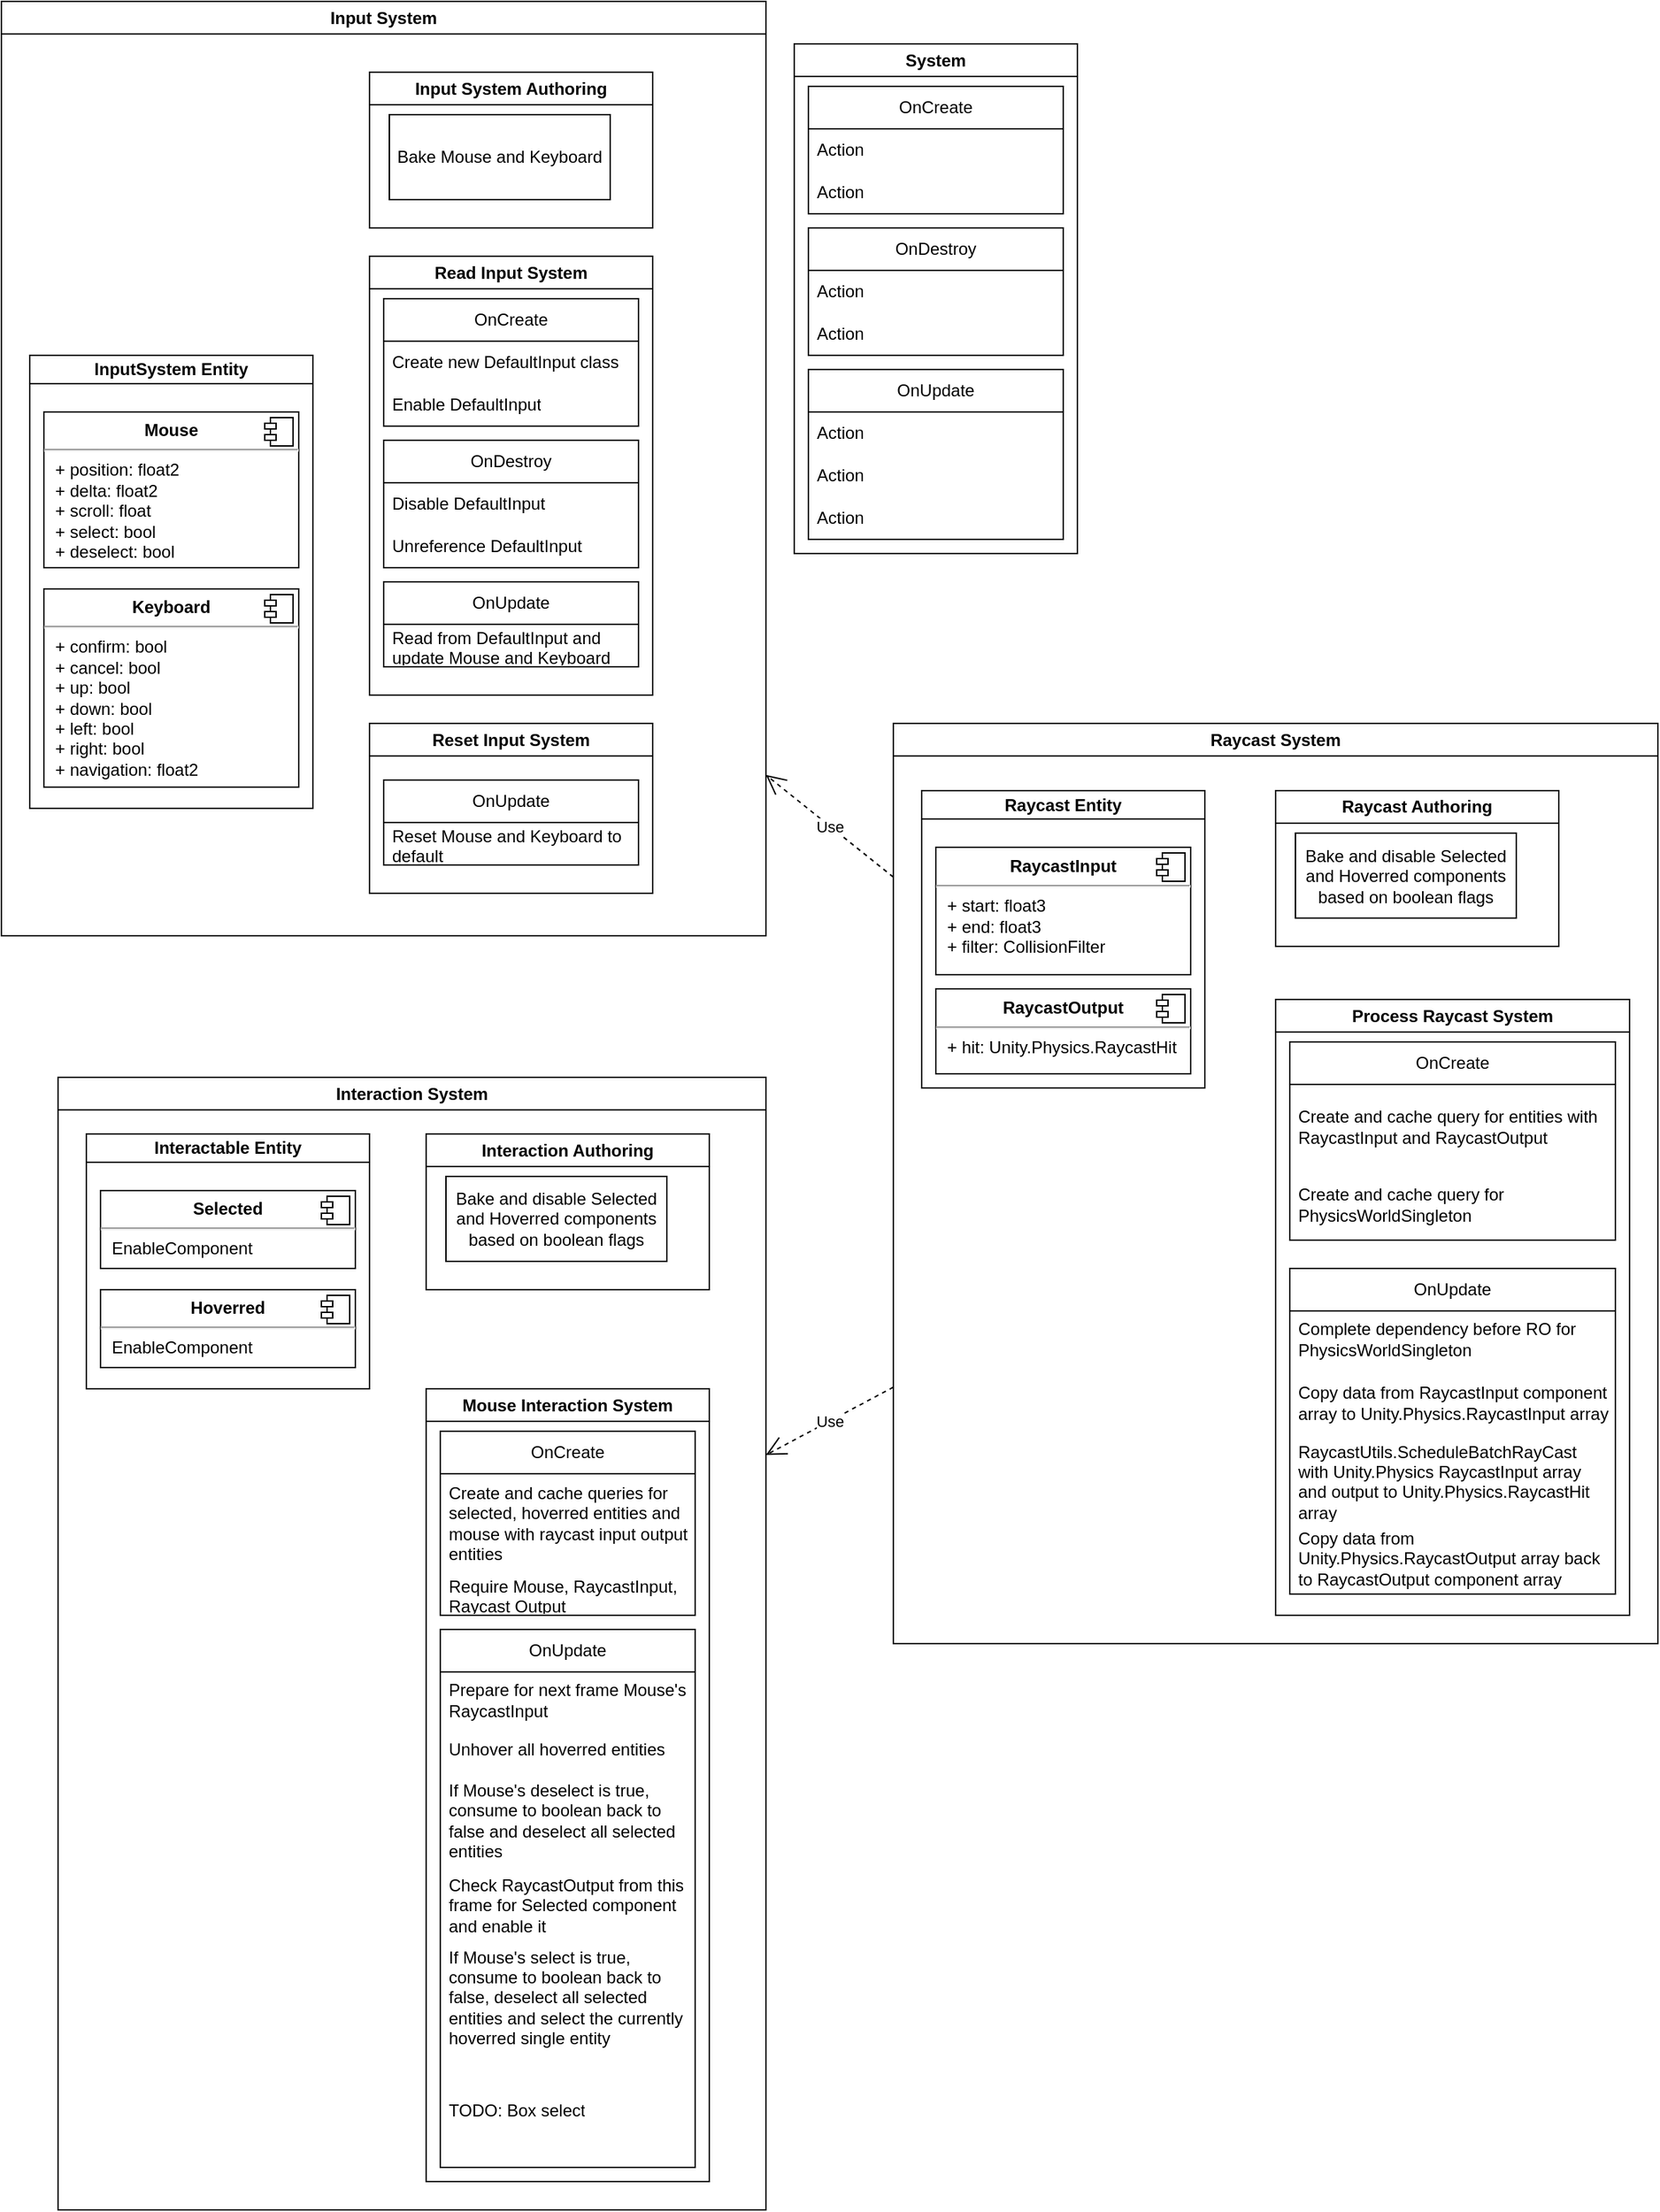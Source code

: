 <mxfile version="22.1.16" type="device">
  <diagram id="C5RBs43oDa-KdzZeNtuy" name="Page-1">
    <mxGraphModel dx="1114" dy="774" grid="1" gridSize="10" guides="1" tooltips="1" connect="1" arrows="1" fold="1" page="1" pageScale="1" pageWidth="827" pageHeight="1169" math="0" shadow="0">
      <root>
        <mxCell id="WIyWlLk6GJQsqaUBKTNV-0" />
        <mxCell id="WIyWlLk6GJQsqaUBKTNV-1" parent="WIyWlLk6GJQsqaUBKTNV-0" />
        <mxCell id="x0R6FGJwcZ99LchFnE9a-0" value="Input System" style="swimlane;whiteSpace=wrap;html=1;" parent="WIyWlLk6GJQsqaUBKTNV-1" vertex="1">
          <mxGeometry x="50" y="70" width="540" height="660" as="geometry">
            <mxRectangle x="250" y="120" width="120" height="30" as="alternateBounds" />
          </mxGeometry>
        </mxCell>
        <mxCell id="x0R6FGJwcZ99LchFnE9a-8" value="InputSystem Entity" style="swimlane;whiteSpace=wrap;html=1;startSize=20;" parent="x0R6FGJwcZ99LchFnE9a-0" vertex="1">
          <mxGeometry x="20" y="250" width="200" height="320" as="geometry" />
        </mxCell>
        <mxCell id="x0R6FGJwcZ99LchFnE9a-2" value="&lt;p style=&quot;margin:0px;margin-top:6px;text-align:center;&quot;&gt;&lt;b&gt;Mouse&lt;/b&gt;&lt;/p&gt;&lt;hr&gt;&lt;p style=&quot;margin:0px;margin-left:8px;&quot;&gt;+ position: float2&lt;/p&gt;&lt;p style=&quot;margin:0px;margin-left:8px;&quot;&gt;+ delta: float2&lt;br&gt;&lt;/p&gt;&lt;p style=&quot;margin:0px;margin-left:8px;&quot;&gt;+ scroll: float&lt;br&gt;&lt;/p&gt;&lt;p style=&quot;margin:0px;margin-left:8px;&quot;&gt;+ select: bool&lt;br&gt;&lt;/p&gt;&lt;p style=&quot;margin:0px;margin-left:8px;&quot;&gt;+ deselect: bool&lt;/p&gt;" style="align=left;overflow=fill;html=1;dropTarget=0;whiteSpace=wrap;" parent="x0R6FGJwcZ99LchFnE9a-8" vertex="1">
          <mxGeometry x="10" y="40" width="180" height="110" as="geometry" />
        </mxCell>
        <mxCell id="x0R6FGJwcZ99LchFnE9a-3" value="" style="shape=component;jettyWidth=8;jettyHeight=4;" parent="x0R6FGJwcZ99LchFnE9a-2" vertex="1">
          <mxGeometry x="1" width="20" height="20" relative="1" as="geometry">
            <mxPoint x="-24" y="4" as="offset" />
          </mxGeometry>
        </mxCell>
        <mxCell id="x0R6FGJwcZ99LchFnE9a-4" value="&lt;p style=&quot;margin:0px;margin-top:6px;text-align:center;&quot;&gt;&lt;b&gt;Keyboard&lt;/b&gt;&lt;/p&gt;&lt;hr&gt;&lt;p style=&quot;margin: 0px 0px 0px 8px;&quot;&gt;+ confirm: bool&lt;br&gt;&lt;/p&gt;&lt;p style=&quot;margin: 0px 0px 0px 8px;&quot;&gt;+ cancel: bool&lt;/p&gt;&lt;p style=&quot;margin: 0px 0px 0px 8px;&quot;&gt;+ up: bool&lt;br&gt;&lt;/p&gt;&lt;p style=&quot;margin: 0px 0px 0px 8px;&quot;&gt;+ down: bool&lt;/p&gt;&lt;p style=&quot;margin: 0px 0px 0px 8px;&quot;&gt;+ left: bool&lt;br&gt;&lt;/p&gt;&lt;p style=&quot;margin: 0px 0px 0px 8px;&quot;&gt;+ right: bool&lt;/p&gt;&lt;p style=&quot;margin: 0px 0px 0px 8px;&quot;&gt;+ navigation: float2&lt;/p&gt;" style="align=left;overflow=fill;html=1;dropTarget=0;whiteSpace=wrap;" parent="x0R6FGJwcZ99LchFnE9a-8" vertex="1">
          <mxGeometry x="10" y="165" width="180" height="140" as="geometry" />
        </mxCell>
        <mxCell id="x0R6FGJwcZ99LchFnE9a-5" value="" style="shape=component;jettyWidth=8;jettyHeight=4;" parent="x0R6FGJwcZ99LchFnE9a-4" vertex="1">
          <mxGeometry x="1" width="20" height="20" relative="1" as="geometry">
            <mxPoint x="-24" y="4" as="offset" />
          </mxGeometry>
        </mxCell>
        <mxCell id="x0R6FGJwcZ99LchFnE9a-9" value="Input System Authoring" style="swimlane;whiteSpace=wrap;html=1;" parent="x0R6FGJwcZ99LchFnE9a-0" vertex="1">
          <mxGeometry x="260" y="50" width="200" height="110" as="geometry" />
        </mxCell>
        <mxCell id="x0R6FGJwcZ99LchFnE9a-46" value="Bake Mouse and Keyboard" style="rounded=0;whiteSpace=wrap;html=1;" parent="x0R6FGJwcZ99LchFnE9a-9" vertex="1">
          <mxGeometry x="14" y="30" width="156" height="60" as="geometry" />
        </mxCell>
        <mxCell id="x0R6FGJwcZ99LchFnE9a-10" value="Read Input System" style="swimlane;whiteSpace=wrap;html=1;" parent="x0R6FGJwcZ99LchFnE9a-0" vertex="1">
          <mxGeometry x="260" y="180" width="200" height="310" as="geometry">
            <mxRectangle x="260" y="300" width="150" height="30" as="alternateBounds" />
          </mxGeometry>
        </mxCell>
        <mxCell id="x0R6FGJwcZ99LchFnE9a-12" value="OnCreate" style="swimlane;fontStyle=0;childLayout=stackLayout;horizontal=1;startSize=30;horizontalStack=0;resizeParent=1;resizeParentMax=0;resizeLast=0;collapsible=1;marginBottom=0;whiteSpace=wrap;html=1;" parent="x0R6FGJwcZ99LchFnE9a-10" vertex="1">
          <mxGeometry x="10" y="30" width="180" height="90" as="geometry" />
        </mxCell>
        <mxCell id="x0R6FGJwcZ99LchFnE9a-13" value="Create new DefaultInput class" style="text;strokeColor=none;fillColor=none;align=left;verticalAlign=middle;spacingLeft=4;spacingRight=4;overflow=hidden;points=[[0,0.5],[1,0.5]];portConstraint=eastwest;rotatable=0;whiteSpace=wrap;html=1;" parent="x0R6FGJwcZ99LchFnE9a-12" vertex="1">
          <mxGeometry y="30" width="180" height="30" as="geometry" />
        </mxCell>
        <mxCell id="x0R6FGJwcZ99LchFnE9a-42" value="Enable DefaultInput" style="text;strokeColor=none;fillColor=none;align=left;verticalAlign=middle;spacingLeft=4;spacingRight=4;overflow=hidden;points=[[0,0.5],[1,0.5]];portConstraint=eastwest;rotatable=0;whiteSpace=wrap;html=1;" parent="x0R6FGJwcZ99LchFnE9a-12" vertex="1">
          <mxGeometry y="60" width="180" height="30" as="geometry" />
        </mxCell>
        <mxCell id="x0R6FGJwcZ99LchFnE9a-16" value="OnDestroy" style="swimlane;fontStyle=0;childLayout=stackLayout;horizontal=1;startSize=30;horizontalStack=0;resizeParent=1;resizeParentMax=0;resizeLast=0;collapsible=1;marginBottom=0;whiteSpace=wrap;html=1;" parent="x0R6FGJwcZ99LchFnE9a-10" vertex="1">
          <mxGeometry x="10" y="130" width="180" height="90" as="geometry" />
        </mxCell>
        <mxCell id="x0R6FGJwcZ99LchFnE9a-17" value="Disable DefaultInput" style="text;strokeColor=none;fillColor=none;align=left;verticalAlign=middle;spacingLeft=4;spacingRight=4;overflow=hidden;points=[[0,0.5],[1,0.5]];portConstraint=eastwest;rotatable=0;whiteSpace=wrap;html=1;" parent="x0R6FGJwcZ99LchFnE9a-16" vertex="1">
          <mxGeometry y="30" width="180" height="30" as="geometry" />
        </mxCell>
        <mxCell id="x0R6FGJwcZ99LchFnE9a-44" value="Unreference DefaultInput" style="text;strokeColor=none;fillColor=none;align=left;verticalAlign=middle;spacingLeft=4;spacingRight=4;overflow=hidden;points=[[0,0.5],[1,0.5]];portConstraint=eastwest;rotatable=0;whiteSpace=wrap;html=1;" parent="x0R6FGJwcZ99LchFnE9a-16" vertex="1">
          <mxGeometry y="60" width="180" height="30" as="geometry" />
        </mxCell>
        <mxCell id="x0R6FGJwcZ99LchFnE9a-20" value="OnUpdate" style="swimlane;fontStyle=0;childLayout=stackLayout;horizontal=1;startSize=30;horizontalStack=0;resizeParent=1;resizeParentMax=0;resizeLast=0;collapsible=1;marginBottom=0;whiteSpace=wrap;html=1;" parent="x0R6FGJwcZ99LchFnE9a-10" vertex="1">
          <mxGeometry x="10" y="230" width="180" height="60" as="geometry" />
        </mxCell>
        <mxCell id="x0R6FGJwcZ99LchFnE9a-22" value="Read from DefaultInput and update Mouse and Keyboard" style="text;strokeColor=none;fillColor=none;align=left;verticalAlign=middle;spacingLeft=4;spacingRight=4;overflow=hidden;points=[[0,0.5],[1,0.5]];portConstraint=eastwest;rotatable=0;whiteSpace=wrap;html=1;" parent="x0R6FGJwcZ99LchFnE9a-20" vertex="1">
          <mxGeometry y="30" width="180" height="30" as="geometry" />
        </mxCell>
        <mxCell id="pSEBk5ECcO7ClqmV0BmE-11" value="Reset Input System" style="swimlane;whiteSpace=wrap;html=1;" vertex="1" parent="x0R6FGJwcZ99LchFnE9a-0">
          <mxGeometry x="260" y="510" width="200" height="120" as="geometry">
            <mxRectangle x="260" y="300" width="150" height="30" as="alternateBounds" />
          </mxGeometry>
        </mxCell>
        <mxCell id="pSEBk5ECcO7ClqmV0BmE-18" value="OnUpdate" style="swimlane;fontStyle=0;childLayout=stackLayout;horizontal=1;startSize=30;horizontalStack=0;resizeParent=1;resizeParentMax=0;resizeLast=0;collapsible=1;marginBottom=0;whiteSpace=wrap;html=1;" vertex="1" parent="pSEBk5ECcO7ClqmV0BmE-11">
          <mxGeometry x="10" y="40" width="180" height="60" as="geometry" />
        </mxCell>
        <mxCell id="pSEBk5ECcO7ClqmV0BmE-19" value="Reset Mouse and Keyboard to default" style="text;strokeColor=none;fillColor=none;align=left;verticalAlign=middle;spacingLeft=4;spacingRight=4;overflow=hidden;points=[[0,0.5],[1,0.5]];portConstraint=eastwest;rotatable=0;whiteSpace=wrap;html=1;" vertex="1" parent="pSEBk5ECcO7ClqmV0BmE-18">
          <mxGeometry y="30" width="180" height="30" as="geometry" />
        </mxCell>
        <mxCell id="x0R6FGJwcZ99LchFnE9a-23" value="System" style="swimlane;whiteSpace=wrap;html=1;" parent="WIyWlLk6GJQsqaUBKTNV-1" vertex="1">
          <mxGeometry x="610" y="100" width="200" height="360" as="geometry">
            <mxRectangle x="260" y="300" width="150" height="30" as="alternateBounds" />
          </mxGeometry>
        </mxCell>
        <mxCell id="x0R6FGJwcZ99LchFnE9a-24" value="OnCreate" style="swimlane;fontStyle=0;childLayout=stackLayout;horizontal=1;startSize=30;horizontalStack=0;resizeParent=1;resizeParentMax=0;resizeLast=0;collapsible=1;marginBottom=0;whiteSpace=wrap;html=1;" parent="x0R6FGJwcZ99LchFnE9a-23" vertex="1">
          <mxGeometry x="10" y="30" width="180" height="90" as="geometry" />
        </mxCell>
        <mxCell id="x0R6FGJwcZ99LchFnE9a-32" value="Action" style="text;strokeColor=none;fillColor=none;align=left;verticalAlign=middle;spacingLeft=4;spacingRight=4;overflow=hidden;points=[[0,0.5],[1,0.5]];portConstraint=eastwest;rotatable=0;whiteSpace=wrap;html=1;" parent="x0R6FGJwcZ99LchFnE9a-24" vertex="1">
          <mxGeometry y="30" width="180" height="30" as="geometry" />
        </mxCell>
        <mxCell id="x0R6FGJwcZ99LchFnE9a-33" value="Action" style="text;strokeColor=none;fillColor=none;align=left;verticalAlign=middle;spacingLeft=4;spacingRight=4;overflow=hidden;points=[[0,0.5],[1,0.5]];portConstraint=eastwest;rotatable=0;whiteSpace=wrap;html=1;" parent="x0R6FGJwcZ99LchFnE9a-24" vertex="1">
          <mxGeometry y="60" width="180" height="30" as="geometry" />
        </mxCell>
        <mxCell id="x0R6FGJwcZ99LchFnE9a-34" value="OnDestroy" style="swimlane;fontStyle=0;childLayout=stackLayout;horizontal=1;startSize=30;horizontalStack=0;resizeParent=1;resizeParentMax=0;resizeLast=0;collapsible=1;marginBottom=0;whiteSpace=wrap;html=1;" parent="x0R6FGJwcZ99LchFnE9a-23" vertex="1">
          <mxGeometry x="10" y="130" width="180" height="90" as="geometry" />
        </mxCell>
        <mxCell id="x0R6FGJwcZ99LchFnE9a-35" value="Action" style="text;strokeColor=none;fillColor=none;align=left;verticalAlign=middle;spacingLeft=4;spacingRight=4;overflow=hidden;points=[[0,0.5],[1,0.5]];portConstraint=eastwest;rotatable=0;whiteSpace=wrap;html=1;" parent="x0R6FGJwcZ99LchFnE9a-34" vertex="1">
          <mxGeometry y="30" width="180" height="30" as="geometry" />
        </mxCell>
        <mxCell id="x0R6FGJwcZ99LchFnE9a-36" value="Action" style="text;strokeColor=none;fillColor=none;align=left;verticalAlign=middle;spacingLeft=4;spacingRight=4;overflow=hidden;points=[[0,0.5],[1,0.5]];portConstraint=eastwest;rotatable=0;whiteSpace=wrap;html=1;" parent="x0R6FGJwcZ99LchFnE9a-34" vertex="1">
          <mxGeometry y="60" width="180" height="30" as="geometry" />
        </mxCell>
        <mxCell id="x0R6FGJwcZ99LchFnE9a-38" value="OnUpdate" style="swimlane;fontStyle=0;childLayout=stackLayout;horizontal=1;startSize=30;horizontalStack=0;resizeParent=1;resizeParentMax=0;resizeLast=0;collapsible=1;marginBottom=0;whiteSpace=wrap;html=1;" parent="x0R6FGJwcZ99LchFnE9a-23" vertex="1">
          <mxGeometry x="10" y="230" width="180" height="120" as="geometry" />
        </mxCell>
        <mxCell id="x0R6FGJwcZ99LchFnE9a-39" value="Action" style="text;strokeColor=none;fillColor=none;align=left;verticalAlign=middle;spacingLeft=4;spacingRight=4;overflow=hidden;points=[[0,0.5],[1,0.5]];portConstraint=eastwest;rotatable=0;whiteSpace=wrap;html=1;" parent="x0R6FGJwcZ99LchFnE9a-38" vertex="1">
          <mxGeometry y="30" width="180" height="30" as="geometry" />
        </mxCell>
        <mxCell id="x0R6FGJwcZ99LchFnE9a-40" value="Action" style="text;strokeColor=none;fillColor=none;align=left;verticalAlign=middle;spacingLeft=4;spacingRight=4;overflow=hidden;points=[[0,0.5],[1,0.5]];portConstraint=eastwest;rotatable=0;whiteSpace=wrap;html=1;" parent="x0R6FGJwcZ99LchFnE9a-38" vertex="1">
          <mxGeometry y="60" width="180" height="30" as="geometry" />
        </mxCell>
        <mxCell id="x0R6FGJwcZ99LchFnE9a-41" value="Action" style="text;strokeColor=none;fillColor=none;align=left;verticalAlign=middle;spacingLeft=4;spacingRight=4;overflow=hidden;points=[[0,0.5],[1,0.5]];portConstraint=eastwest;rotatable=0;whiteSpace=wrap;html=1;" parent="x0R6FGJwcZ99LchFnE9a-38" vertex="1">
          <mxGeometry y="90" width="180" height="30" as="geometry" />
        </mxCell>
        <mxCell id="pSEBk5ECcO7ClqmV0BmE-63" value="Raycast System" style="swimlane;whiteSpace=wrap;html=1;" vertex="1" parent="WIyWlLk6GJQsqaUBKTNV-1">
          <mxGeometry x="680" y="580" width="540" height="650" as="geometry" />
        </mxCell>
        <mxCell id="pSEBk5ECcO7ClqmV0BmE-42" value="Raycast Entity" style="swimlane;whiteSpace=wrap;html=1;startSize=20;" vertex="1" parent="pSEBk5ECcO7ClqmV0BmE-63">
          <mxGeometry x="20" y="47.5" width="200" height="210" as="geometry" />
        </mxCell>
        <mxCell id="pSEBk5ECcO7ClqmV0BmE-43" value="&lt;p style=&quot;margin:0px;margin-top:6px;text-align:center;&quot;&gt;&lt;b&gt;RaycastOutput&lt;/b&gt;&lt;/p&gt;&lt;hr&gt;&lt;p style=&quot;margin: 0px 0px 0px 8px;&quot;&gt;+ hit: Unity.Physics.RaycastHit&lt;/p&gt;" style="align=left;overflow=fill;html=1;dropTarget=0;whiteSpace=wrap;" vertex="1" parent="pSEBk5ECcO7ClqmV0BmE-42">
          <mxGeometry x="10" y="140" width="180" height="60" as="geometry" />
        </mxCell>
        <mxCell id="pSEBk5ECcO7ClqmV0BmE-44" value="" style="shape=component;jettyWidth=8;jettyHeight=4;" vertex="1" parent="pSEBk5ECcO7ClqmV0BmE-43">
          <mxGeometry x="1" width="20" height="20" relative="1" as="geometry">
            <mxPoint x="-24" y="4" as="offset" />
          </mxGeometry>
        </mxCell>
        <mxCell id="pSEBk5ECcO7ClqmV0BmE-45" value="&lt;p style=&quot;margin:0px;margin-top:6px;text-align:center;&quot;&gt;&lt;b&gt;RaycastInput&lt;/b&gt;&lt;/p&gt;&lt;hr&gt;&lt;p style=&quot;margin: 0px 0px 0px 8px;&quot;&gt;+ start: float3&lt;br&gt;&lt;/p&gt;&lt;p style=&quot;margin: 0px 0px 0px 8px;&quot;&gt;+ end: float3&lt;/p&gt;&lt;p style=&quot;margin: 0px 0px 0px 8px;&quot;&gt;+ filter: CollisionFilter&lt;/p&gt;" style="align=left;overflow=fill;html=1;dropTarget=0;whiteSpace=wrap;" vertex="1" parent="pSEBk5ECcO7ClqmV0BmE-42">
          <mxGeometry x="10" y="40" width="180" height="90" as="geometry" />
        </mxCell>
        <mxCell id="pSEBk5ECcO7ClqmV0BmE-46" value="" style="shape=component;jettyWidth=8;jettyHeight=4;" vertex="1" parent="pSEBk5ECcO7ClqmV0BmE-45">
          <mxGeometry x="1" width="20" height="20" relative="1" as="geometry">
            <mxPoint x="-24" y="4" as="offset" />
          </mxGeometry>
        </mxCell>
        <mxCell id="pSEBk5ECcO7ClqmV0BmE-47" value="Raycast Authoring" style="swimlane;whiteSpace=wrap;html=1;" vertex="1" parent="pSEBk5ECcO7ClqmV0BmE-63">
          <mxGeometry x="270" y="47.5" width="200" height="110" as="geometry" />
        </mxCell>
        <mxCell id="pSEBk5ECcO7ClqmV0BmE-48" value="Bake and disable Selected and Hoverred components based on boolean flags" style="rounded=0;whiteSpace=wrap;html=1;" vertex="1" parent="pSEBk5ECcO7ClqmV0BmE-47">
          <mxGeometry x="14" y="30" width="156" height="60" as="geometry" />
        </mxCell>
        <mxCell id="pSEBk5ECcO7ClqmV0BmE-52" value="Process Raycast System" style="swimlane;whiteSpace=wrap;html=1;" vertex="1" parent="pSEBk5ECcO7ClqmV0BmE-63">
          <mxGeometry x="270" y="195" width="250" height="435" as="geometry">
            <mxRectangle x="260" y="300" width="150" height="30" as="alternateBounds" />
          </mxGeometry>
        </mxCell>
        <mxCell id="pSEBk5ECcO7ClqmV0BmE-53" value="OnCreate" style="swimlane;fontStyle=0;childLayout=stackLayout;horizontal=1;startSize=30;horizontalStack=0;resizeParent=1;resizeParentMax=0;resizeLast=0;collapsible=1;marginBottom=0;whiteSpace=wrap;html=1;" vertex="1" parent="pSEBk5ECcO7ClqmV0BmE-52">
          <mxGeometry x="10" y="30" width="230" height="140" as="geometry" />
        </mxCell>
        <mxCell id="pSEBk5ECcO7ClqmV0BmE-54" value="Create and cache query for entities with RaycastInput and RaycastOutput" style="text;strokeColor=none;fillColor=none;align=left;verticalAlign=middle;spacingLeft=4;spacingRight=4;overflow=hidden;points=[[0,0.5],[1,0.5]];portConstraint=eastwest;rotatable=0;whiteSpace=wrap;html=1;" vertex="1" parent="pSEBk5ECcO7ClqmV0BmE-53">
          <mxGeometry y="30" width="230" height="60" as="geometry" />
        </mxCell>
        <mxCell id="pSEBk5ECcO7ClqmV0BmE-55" value="Create and cache query for PhysicsWorldSingleton" style="text;strokeColor=none;fillColor=none;align=left;verticalAlign=middle;spacingLeft=4;spacingRight=4;overflow=hidden;points=[[0,0.5],[1,0.5]];portConstraint=eastwest;rotatable=0;whiteSpace=wrap;html=1;" vertex="1" parent="pSEBk5ECcO7ClqmV0BmE-53">
          <mxGeometry y="90" width="230" height="50" as="geometry" />
        </mxCell>
        <mxCell id="pSEBk5ECcO7ClqmV0BmE-59" value="OnUpdate" style="swimlane;fontStyle=0;childLayout=stackLayout;horizontal=1;startSize=30;horizontalStack=0;resizeParent=1;resizeParentMax=0;resizeLast=0;collapsible=1;marginBottom=0;whiteSpace=wrap;html=1;" vertex="1" parent="pSEBk5ECcO7ClqmV0BmE-52">
          <mxGeometry x="10" y="190" width="230" height="230" as="geometry" />
        </mxCell>
        <mxCell id="pSEBk5ECcO7ClqmV0BmE-60" value="Complete dependency before RO for PhysicsWorldSingleton" style="text;strokeColor=none;fillColor=none;align=left;verticalAlign=middle;spacingLeft=4;spacingRight=4;overflow=hidden;points=[[0,0.5],[1,0.5]];portConstraint=eastwest;rotatable=0;whiteSpace=wrap;html=1;" vertex="1" parent="pSEBk5ECcO7ClqmV0BmE-59">
          <mxGeometry y="30" width="230" height="40" as="geometry" />
        </mxCell>
        <mxCell id="pSEBk5ECcO7ClqmV0BmE-61" value="Copy data from RaycastInput component array to Unity.Physics.RaycastInput array" style="text;strokeColor=none;fillColor=none;align=left;verticalAlign=middle;spacingLeft=4;spacingRight=4;overflow=hidden;points=[[0,0.5],[1,0.5]];portConstraint=eastwest;rotatable=0;whiteSpace=wrap;html=1;" vertex="1" parent="pSEBk5ECcO7ClqmV0BmE-59">
          <mxGeometry y="70" width="230" height="50" as="geometry" />
        </mxCell>
        <mxCell id="pSEBk5ECcO7ClqmV0BmE-62" value="RaycastUtils.ScheduleBatchRayCast with Unity.Physics RaycastInput array and output to Unity.Physics.RaycastHit array" style="text;strokeColor=none;fillColor=none;align=left;verticalAlign=middle;spacingLeft=4;spacingRight=4;overflow=hidden;points=[[0,0.5],[1,0.5]];portConstraint=eastwest;rotatable=0;whiteSpace=wrap;html=1;" vertex="1" parent="pSEBk5ECcO7ClqmV0BmE-59">
          <mxGeometry y="120" width="230" height="60" as="geometry" />
        </mxCell>
        <mxCell id="pSEBk5ECcO7ClqmV0BmE-83" value="Copy data from Unity.Physics.RaycastOutput array back to RaycastOutput component array" style="text;strokeColor=none;fillColor=none;align=left;verticalAlign=middle;spacingLeft=4;spacingRight=4;overflow=hidden;points=[[0,0.5],[1,0.5]];portConstraint=eastwest;rotatable=0;whiteSpace=wrap;html=1;" vertex="1" parent="pSEBk5ECcO7ClqmV0BmE-59">
          <mxGeometry y="180" width="230" height="50" as="geometry" />
        </mxCell>
        <mxCell id="pSEBk5ECcO7ClqmV0BmE-64" value="Interaction System" style="swimlane;whiteSpace=wrap;html=1;" vertex="1" parent="WIyWlLk6GJQsqaUBKTNV-1">
          <mxGeometry x="90" y="830" width="500" height="800" as="geometry" />
        </mxCell>
        <mxCell id="pSEBk5ECcO7ClqmV0BmE-22" value="Interactable Entity" style="swimlane;whiteSpace=wrap;html=1;startSize=20;" vertex="1" parent="pSEBk5ECcO7ClqmV0BmE-64">
          <mxGeometry x="20" y="40" width="200" height="180" as="geometry" />
        </mxCell>
        <mxCell id="pSEBk5ECcO7ClqmV0BmE-25" value="&lt;p style=&quot;margin:0px;margin-top:6px;text-align:center;&quot;&gt;&lt;b&gt;Hoverred&lt;/b&gt;&lt;/p&gt;&lt;hr&gt;&lt;p style=&quot;margin: 0px 0px 0px 8px;&quot;&gt;EnableComponent&lt;/p&gt;" style="align=left;overflow=fill;html=1;dropTarget=0;whiteSpace=wrap;" vertex="1" parent="pSEBk5ECcO7ClqmV0BmE-22">
          <mxGeometry x="10" y="110" width="180" height="55" as="geometry" />
        </mxCell>
        <mxCell id="pSEBk5ECcO7ClqmV0BmE-26" value="" style="shape=component;jettyWidth=8;jettyHeight=4;" vertex="1" parent="pSEBk5ECcO7ClqmV0BmE-25">
          <mxGeometry x="1" width="20" height="20" relative="1" as="geometry">
            <mxPoint x="-24" y="4" as="offset" />
          </mxGeometry>
        </mxCell>
        <mxCell id="pSEBk5ECcO7ClqmV0BmE-27" value="&lt;p style=&quot;margin:0px;margin-top:6px;text-align:center;&quot;&gt;&lt;b&gt;Selected&lt;/b&gt;&lt;/p&gt;&lt;hr&gt;&lt;p style=&quot;margin: 0px 0px 0px 8px;&quot;&gt;EnableComponent&lt;/p&gt;" style="align=left;overflow=fill;html=1;dropTarget=0;whiteSpace=wrap;" vertex="1" parent="pSEBk5ECcO7ClqmV0BmE-22">
          <mxGeometry x="10" y="40" width="180" height="55" as="geometry" />
        </mxCell>
        <mxCell id="pSEBk5ECcO7ClqmV0BmE-28" value="" style="shape=component;jettyWidth=8;jettyHeight=4;" vertex="1" parent="pSEBk5ECcO7ClqmV0BmE-27">
          <mxGeometry x="1" width="20" height="20" relative="1" as="geometry">
            <mxPoint x="-24" y="4" as="offset" />
          </mxGeometry>
        </mxCell>
        <mxCell id="pSEBk5ECcO7ClqmV0BmE-29" value="Interaction Authoring" style="swimlane;whiteSpace=wrap;html=1;" vertex="1" parent="pSEBk5ECcO7ClqmV0BmE-64">
          <mxGeometry x="260" y="40" width="200" height="110" as="geometry" />
        </mxCell>
        <mxCell id="pSEBk5ECcO7ClqmV0BmE-30" value="Bake and disable Selected and Hoverred components based on boolean flags" style="rounded=0;whiteSpace=wrap;html=1;" vertex="1" parent="pSEBk5ECcO7ClqmV0BmE-29">
          <mxGeometry x="14" y="30" width="156" height="60" as="geometry" />
        </mxCell>
        <mxCell id="pSEBk5ECcO7ClqmV0BmE-31" value="Mouse Interaction System" style="swimlane;whiteSpace=wrap;html=1;" vertex="1" parent="pSEBk5ECcO7ClqmV0BmE-64">
          <mxGeometry x="260" y="220" width="200" height="560" as="geometry">
            <mxRectangle x="260" y="300" width="150" height="30" as="alternateBounds" />
          </mxGeometry>
        </mxCell>
        <mxCell id="pSEBk5ECcO7ClqmV0BmE-32" value="OnCreate" style="swimlane;fontStyle=0;childLayout=stackLayout;horizontal=1;startSize=30;horizontalStack=0;resizeParent=1;resizeParentMax=0;resizeLast=0;collapsible=1;marginBottom=0;whiteSpace=wrap;html=1;" vertex="1" parent="pSEBk5ECcO7ClqmV0BmE-31">
          <mxGeometry x="10" y="30" width="180" height="130" as="geometry" />
        </mxCell>
        <mxCell id="pSEBk5ECcO7ClqmV0BmE-33" value="Create and cache queries for selected, hoverred entities and mouse with raycast input output entities" style="text;strokeColor=none;fillColor=none;align=left;verticalAlign=middle;spacingLeft=4;spacingRight=4;overflow=hidden;points=[[0,0.5],[1,0.5]];portConstraint=eastwest;rotatable=0;whiteSpace=wrap;html=1;" vertex="1" parent="pSEBk5ECcO7ClqmV0BmE-32">
          <mxGeometry y="30" width="180" height="70" as="geometry" />
        </mxCell>
        <mxCell id="pSEBk5ECcO7ClqmV0BmE-34" value="Require Mouse, RaycastInput, Raycast Output" style="text;strokeColor=none;fillColor=none;align=left;verticalAlign=middle;spacingLeft=4;spacingRight=4;overflow=hidden;points=[[0,0.5],[1,0.5]];portConstraint=eastwest;rotatable=0;whiteSpace=wrap;html=1;" vertex="1" parent="pSEBk5ECcO7ClqmV0BmE-32">
          <mxGeometry y="100" width="180" height="30" as="geometry" />
        </mxCell>
        <mxCell id="pSEBk5ECcO7ClqmV0BmE-38" value="OnUpdate" style="swimlane;fontStyle=0;childLayout=stackLayout;horizontal=1;startSize=30;horizontalStack=0;resizeParent=1;resizeParentMax=0;resizeLast=0;collapsible=1;marginBottom=0;whiteSpace=wrap;html=1;" vertex="1" parent="pSEBk5ECcO7ClqmV0BmE-31">
          <mxGeometry x="10" y="170" width="180" height="380" as="geometry" />
        </mxCell>
        <mxCell id="pSEBk5ECcO7ClqmV0BmE-39" value="Prepare for next frame Mouse&#39;s RaycastInput" style="text;strokeColor=none;fillColor=none;align=left;verticalAlign=middle;spacingLeft=4;spacingRight=4;overflow=hidden;points=[[0,0.5],[1,0.5]];portConstraint=eastwest;rotatable=0;whiteSpace=wrap;html=1;" vertex="1" parent="pSEBk5ECcO7ClqmV0BmE-38">
          <mxGeometry y="30" width="180" height="40" as="geometry" />
        </mxCell>
        <mxCell id="pSEBk5ECcO7ClqmV0BmE-40" value="Unhover all hoverred entities" style="text;strokeColor=none;fillColor=none;align=left;verticalAlign=middle;spacingLeft=4;spacingRight=4;overflow=hidden;points=[[0,0.5],[1,0.5]];portConstraint=eastwest;rotatable=0;whiteSpace=wrap;html=1;" vertex="1" parent="pSEBk5ECcO7ClqmV0BmE-38">
          <mxGeometry y="70" width="180" height="30" as="geometry" />
        </mxCell>
        <mxCell id="pSEBk5ECcO7ClqmV0BmE-41" value="If Mouse&#39;s deselect is true, consume to boolean back to false and deselect all selected entities" style="text;strokeColor=none;fillColor=none;align=left;verticalAlign=middle;spacingLeft=4;spacingRight=4;overflow=hidden;points=[[0,0.5],[1,0.5]];portConstraint=eastwest;rotatable=0;whiteSpace=wrap;html=1;" vertex="1" parent="pSEBk5ECcO7ClqmV0BmE-38">
          <mxGeometry y="100" width="180" height="70" as="geometry" />
        </mxCell>
        <mxCell id="pSEBk5ECcO7ClqmV0BmE-50" value="Check RaycastOutput from this frame for Selected component and enable it" style="text;strokeColor=none;fillColor=none;align=left;verticalAlign=middle;spacingLeft=4;spacingRight=4;overflow=hidden;points=[[0,0.5],[1,0.5]];portConstraint=eastwest;rotatable=0;whiteSpace=wrap;html=1;" vertex="1" parent="pSEBk5ECcO7ClqmV0BmE-38">
          <mxGeometry y="170" width="180" height="50" as="geometry" />
        </mxCell>
        <mxCell id="pSEBk5ECcO7ClqmV0BmE-49" value="If Mouse&#39;s select is true, consume to boolean back to false, deselect all selected entities and select the currently hoverred single entity" style="text;strokeColor=none;fillColor=none;align=left;verticalAlign=middle;spacingLeft=4;spacingRight=4;overflow=hidden;points=[[0,0.5],[1,0.5]];portConstraint=eastwest;rotatable=0;whiteSpace=wrap;html=1;" vertex="1" parent="pSEBk5ECcO7ClqmV0BmE-38">
          <mxGeometry y="220" width="180" height="80" as="geometry" />
        </mxCell>
        <mxCell id="pSEBk5ECcO7ClqmV0BmE-51" value="TODO: Box select" style="text;strokeColor=none;fillColor=none;align=left;verticalAlign=middle;spacingLeft=4;spacingRight=4;overflow=hidden;points=[[0,0.5],[1,0.5]];portConstraint=eastwest;rotatable=0;whiteSpace=wrap;html=1;" vertex="1" parent="pSEBk5ECcO7ClqmV0BmE-38">
          <mxGeometry y="300" width="180" height="80" as="geometry" />
        </mxCell>
        <mxCell id="pSEBk5ECcO7ClqmV0BmE-85" value="Use" style="endArrow=open;endSize=12;dashed=1;html=1;rounded=0;" edge="1" parent="WIyWlLk6GJQsqaUBKTNV-1" source="pSEBk5ECcO7ClqmV0BmE-63" target="x0R6FGJwcZ99LchFnE9a-0">
          <mxGeometry width="160" relative="1" as="geometry">
            <mxPoint x="490" y="740" as="sourcePoint" />
            <mxPoint x="650" y="740" as="targetPoint" />
          </mxGeometry>
        </mxCell>
        <mxCell id="pSEBk5ECcO7ClqmV0BmE-86" value="Use" style="endArrow=open;endSize=12;dashed=1;html=1;rounded=0;" edge="1" parent="WIyWlLk6GJQsqaUBKTNV-1" source="pSEBk5ECcO7ClqmV0BmE-63" target="pSEBk5ECcO7ClqmV0BmE-64">
          <mxGeometry width="160" relative="1" as="geometry">
            <mxPoint x="490" y="880" as="sourcePoint" />
            <mxPoint x="650" y="880" as="targetPoint" />
          </mxGeometry>
        </mxCell>
      </root>
    </mxGraphModel>
  </diagram>
</mxfile>
